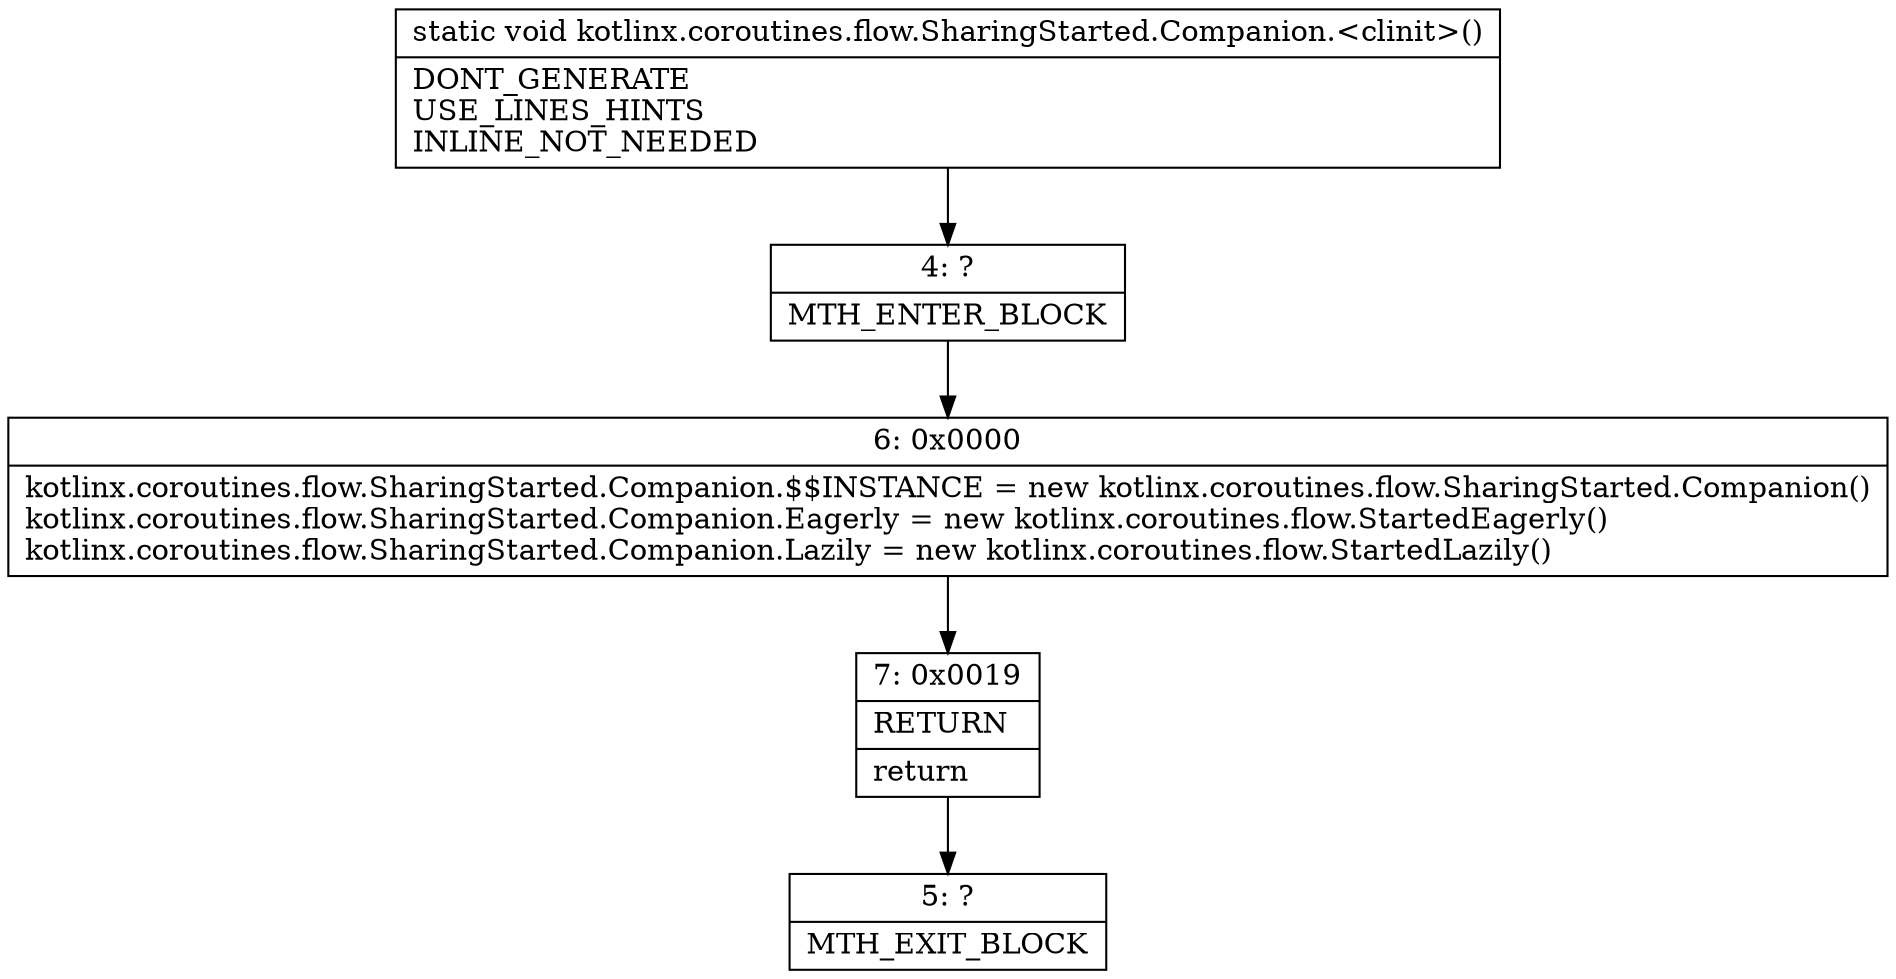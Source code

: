 digraph "CFG forkotlinx.coroutines.flow.SharingStarted.Companion.\<clinit\>()V" {
Node_4 [shape=record,label="{4\:\ ?|MTH_ENTER_BLOCK\l}"];
Node_6 [shape=record,label="{6\:\ 0x0000|kotlinx.coroutines.flow.SharingStarted.Companion.$$INSTANCE = new kotlinx.coroutines.flow.SharingStarted.Companion()\lkotlinx.coroutines.flow.SharingStarted.Companion.Eagerly = new kotlinx.coroutines.flow.StartedEagerly()\lkotlinx.coroutines.flow.SharingStarted.Companion.Lazily = new kotlinx.coroutines.flow.StartedLazily()\l}"];
Node_7 [shape=record,label="{7\:\ 0x0019|RETURN\l|return\l}"];
Node_5 [shape=record,label="{5\:\ ?|MTH_EXIT_BLOCK\l}"];
MethodNode[shape=record,label="{static void kotlinx.coroutines.flow.SharingStarted.Companion.\<clinit\>()  | DONT_GENERATE\lUSE_LINES_HINTS\lINLINE_NOT_NEEDED\l}"];
MethodNode -> Node_4;Node_4 -> Node_6;
Node_6 -> Node_7;
Node_7 -> Node_5;
}

